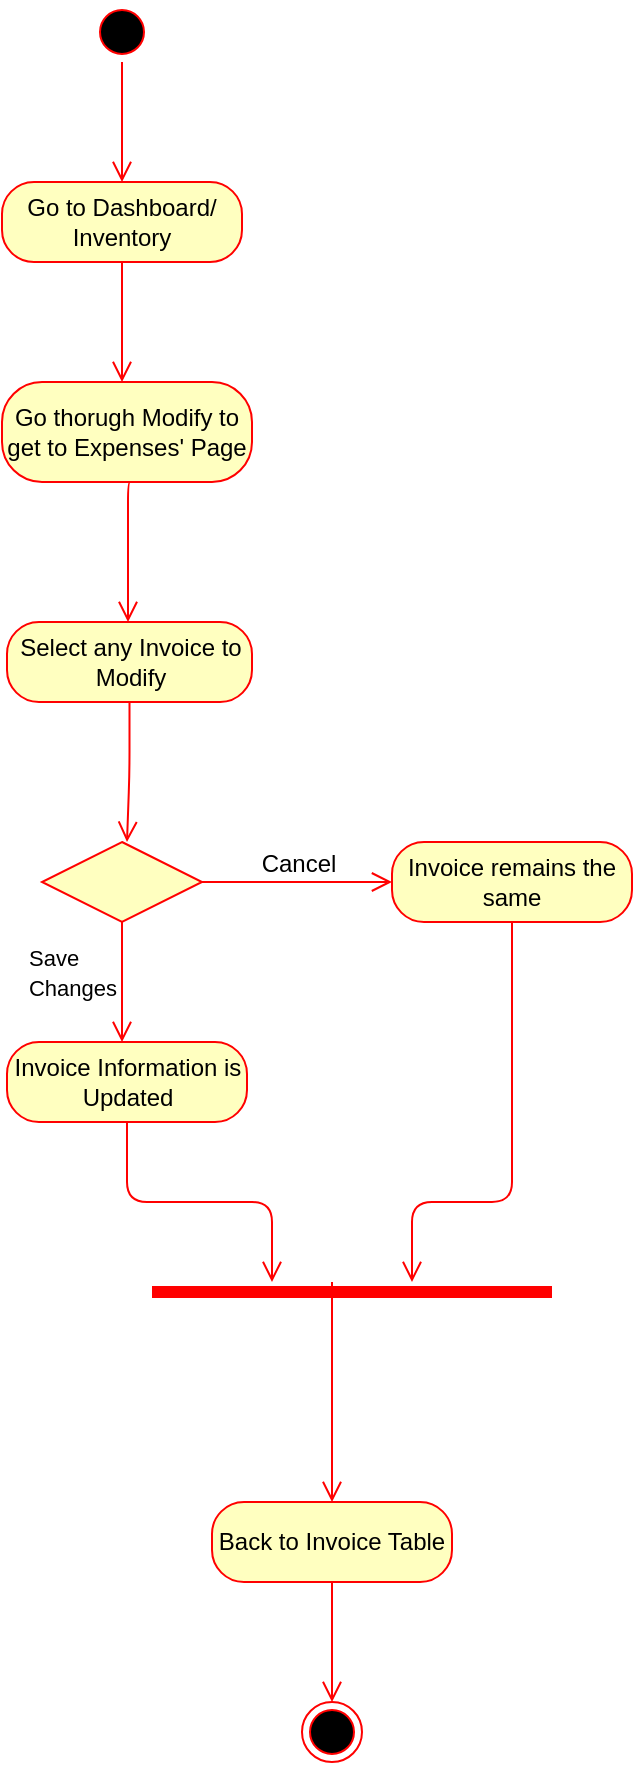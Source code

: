 <mxfile version="13.0.9" type="github">
  <diagram id="uFMswRZj3fjWsmVmXxSW" name="Page-1">
    <mxGraphModel dx="782" dy="469" grid="1" gridSize="10" guides="1" tooltips="1" connect="1" arrows="1" fold="1" page="1" pageScale="1" pageWidth="827" pageHeight="1169" math="0" shadow="0">
      <root>
        <mxCell id="0" />
        <mxCell id="1" parent="0" />
        <mxCell id="Ii1de1Pnvcmps4-ZAxfa-1" value="" style="ellipse;html=1;shape=startState;fillColor=#000000;strokeColor=#ff0000;" vertex="1" parent="1">
          <mxGeometry x="370" y="20" width="30" height="30" as="geometry" />
        </mxCell>
        <mxCell id="Ii1de1Pnvcmps4-ZAxfa-2" value="" style="edgeStyle=orthogonalEdgeStyle;html=1;verticalAlign=bottom;endArrow=open;endSize=8;strokeColor=#ff0000;" edge="1" source="Ii1de1Pnvcmps4-ZAxfa-1" parent="1">
          <mxGeometry relative="1" as="geometry">
            <mxPoint x="385" y="110" as="targetPoint" />
          </mxGeometry>
        </mxCell>
        <mxCell id="Ii1de1Pnvcmps4-ZAxfa-3" value="Go to Dashboard/ Inventory" style="rounded=1;whiteSpace=wrap;html=1;arcSize=40;fontColor=#000000;fillColor=#ffffc0;strokeColor=#ff0000;" vertex="1" parent="1">
          <mxGeometry x="325" y="110" width="120" height="40" as="geometry" />
        </mxCell>
        <mxCell id="Ii1de1Pnvcmps4-ZAxfa-4" value="" style="edgeStyle=orthogonalEdgeStyle;html=1;verticalAlign=bottom;endArrow=open;endSize=8;strokeColor=#ff0000;" edge="1" source="Ii1de1Pnvcmps4-ZAxfa-3" parent="1">
          <mxGeometry relative="1" as="geometry">
            <mxPoint x="385" y="210" as="targetPoint" />
          </mxGeometry>
        </mxCell>
        <mxCell id="Ii1de1Pnvcmps4-ZAxfa-5" value="Go thorugh Modify to get to Expenses&#39; Page" style="rounded=1;whiteSpace=wrap;html=1;arcSize=40;fontColor=#000000;fillColor=#ffffc0;strokeColor=#ff0000;" vertex="1" parent="1">
          <mxGeometry x="325" y="210" width="125" height="50" as="geometry" />
        </mxCell>
        <mxCell id="Ii1de1Pnvcmps4-ZAxfa-7" value="" style="edgeStyle=orthogonalEdgeStyle;html=1;verticalAlign=bottom;endArrow=open;endSize=8;strokeColor=#ff0000;" edge="1" parent="1">
          <mxGeometry relative="1" as="geometry">
            <mxPoint x="388" y="330" as="targetPoint" />
            <mxPoint x="390" y="260" as="sourcePoint" />
            <Array as="points">
              <mxPoint x="388" y="260" />
              <mxPoint x="388" y="290" />
            </Array>
          </mxGeometry>
        </mxCell>
        <mxCell id="Ii1de1Pnvcmps4-ZAxfa-8" value="Select any Invoice to Modify" style="rounded=1;whiteSpace=wrap;html=1;arcSize=40;fontColor=#000000;fillColor=#ffffc0;strokeColor=#ff0000;" vertex="1" parent="1">
          <mxGeometry x="327.5" y="330" width="122.5" height="40" as="geometry" />
        </mxCell>
        <mxCell id="Ii1de1Pnvcmps4-ZAxfa-9" value="" style="edgeStyle=orthogonalEdgeStyle;html=1;verticalAlign=bottom;endArrow=open;endSize=8;strokeColor=#ff0000;" edge="1" source="Ii1de1Pnvcmps4-ZAxfa-8" parent="1">
          <mxGeometry relative="1" as="geometry">
            <mxPoint x="387.5" y="440" as="targetPoint" />
          </mxGeometry>
        </mxCell>
        <mxCell id="Ii1de1Pnvcmps4-ZAxfa-14" value="" style="rhombus;whiteSpace=wrap;html=1;fillColor=#ffffc0;strokeColor=#ff0000;" vertex="1" parent="1">
          <mxGeometry x="345" y="440" width="80" height="40" as="geometry" />
        </mxCell>
        <mxCell id="Ii1de1Pnvcmps4-ZAxfa-15" value="" style="edgeStyle=orthogonalEdgeStyle;html=1;align=left;verticalAlign=bottom;endArrow=open;endSize=8;strokeColor=#ff0000;" edge="1" source="Ii1de1Pnvcmps4-ZAxfa-14" parent="1" target="Ii1de1Pnvcmps4-ZAxfa-23">
          <mxGeometry x="-1" relative="1" as="geometry">
            <mxPoint x="520" y="460" as="targetPoint" />
          </mxGeometry>
        </mxCell>
        <mxCell id="Ii1de1Pnvcmps4-ZAxfa-16" value="" style="edgeStyle=orthogonalEdgeStyle;html=1;align=left;verticalAlign=top;endArrow=open;endSize=8;strokeColor=#ff0000;" edge="1" source="Ii1de1Pnvcmps4-ZAxfa-14" parent="1">
          <mxGeometry x="-1" relative="1" as="geometry">
            <mxPoint x="385" y="540" as="targetPoint" />
            <Array as="points">
              <mxPoint x="385" y="510" />
            </Array>
          </mxGeometry>
        </mxCell>
        <mxCell id="Ii1de1Pnvcmps4-ZAxfa-17" value="&lt;div style=&quot;text-align: left&quot;&gt;&lt;span style=&quot;font-size: 11px ; background-color: rgb(255 , 255 , 255)&quot;&gt;Save&amp;nbsp;&lt;/span&gt;&lt;/div&gt;&lt;div style=&quot;text-align: left&quot;&gt;&lt;span style=&quot;font-size: 11px ; background-color: rgb(255 , 255 , 255)&quot;&gt;Changes&lt;/span&gt;&lt;/div&gt;" style="text;html=1;align=center;verticalAlign=middle;resizable=0;points=[];autosize=1;" vertex="1" parent="1">
          <mxGeometry x="330" y="490" width="60" height="30" as="geometry" />
        </mxCell>
        <mxCell id="Ii1de1Pnvcmps4-ZAxfa-18" value="Cancel" style="text;html=1;align=center;verticalAlign=middle;resizable=0;points=[];autosize=1;" vertex="1" parent="1">
          <mxGeometry x="448" y="441" width="50" height="20" as="geometry" />
        </mxCell>
        <mxCell id="Ii1de1Pnvcmps4-ZAxfa-19" value="Invoice Information is Updated" style="rounded=1;whiteSpace=wrap;html=1;arcSize=40;fontColor=#000000;fillColor=#ffffc0;strokeColor=#ff0000;" vertex="1" parent="1">
          <mxGeometry x="327.5" y="540" width="120" height="40" as="geometry" />
        </mxCell>
        <mxCell id="Ii1de1Pnvcmps4-ZAxfa-20" value="" style="edgeStyle=orthogonalEdgeStyle;html=1;verticalAlign=bottom;endArrow=open;endSize=8;strokeColor=#ff0000;" edge="1" source="Ii1de1Pnvcmps4-ZAxfa-19" parent="1" target="Ii1de1Pnvcmps4-ZAxfa-26">
          <mxGeometry relative="1" as="geometry">
            <mxPoint x="388" y="640" as="targetPoint" />
            <Array as="points">
              <mxPoint x="388" y="620" />
              <mxPoint x="460" y="620" />
            </Array>
          </mxGeometry>
        </mxCell>
        <mxCell id="Ii1de1Pnvcmps4-ZAxfa-23" value="Invoice remains the same" style="rounded=1;whiteSpace=wrap;html=1;arcSize=40;fontColor=#000000;fillColor=#ffffc0;strokeColor=#ff0000;" vertex="1" parent="1">
          <mxGeometry x="520" y="440" width="120" height="40" as="geometry" />
        </mxCell>
        <mxCell id="Ii1de1Pnvcmps4-ZAxfa-24" value="&lt;span style=&quot;color: rgba(0 , 0 , 0 , 0) ; font-family: monospace ; font-size: 0px&quot;&gt;%3CmxGraphModel%3E%3Croot%3E%3CmxCell%20id%3D%220%22%2F%3E%3CmxCell%20id%3D%221%22%20parent%3D%220%22%2F%3E%3CmxCell%20id%3D%222%22%20value%3D%22%22%20style%3D%22edgeStyle%3DorthogonalEdgeStyle%3Bhtml%3D1%3BverticalAlign%3Dbottom%3BendArrow%3Dopen%3BendSize%3D8%3BstrokeColor%3D%23ff0000%3B%22%20edge%3D%221%22%20parent%3D%221%22%3E%3CmxGeometry%20relative%3D%221%22%20as%3D%22geometry%22%3E%3CmxPoint%20x%3D%22387.5%22%20y%3D%22630%22%20as%3D%22targetPoint%22%2F%3E%3CmxPoint%20x%3D%22387.5%22%20y%3D%22580%22%20as%3D%22sourcePoint%22%2F%3E%3C%2FmxGeometry%3E%3C%2FmxCell%3E%3C%2Froot%3E%3C%2FmxGraphModel%3E&lt;/span&gt;" style="text;html=1;align=center;verticalAlign=middle;resizable=0;points=[];autosize=1;" vertex="1" parent="1">
          <mxGeometry x="592" y="576" width="20" height="20" as="geometry" />
        </mxCell>
        <mxCell id="Ii1de1Pnvcmps4-ZAxfa-25" value="" style="edgeStyle=orthogonalEdgeStyle;html=1;verticalAlign=bottom;endArrow=open;endSize=8;strokeColor=#ff0000;exitX=0.5;exitY=1;exitDx=0;exitDy=0;" edge="1" parent="1" source="Ii1de1Pnvcmps4-ZAxfa-23">
          <mxGeometry relative="1" as="geometry">
            <mxPoint x="530" y="660" as="targetPoint" />
            <mxPoint x="397.5" y="590" as="sourcePoint" />
            <Array as="points">
              <mxPoint x="580" y="620" />
              <mxPoint x="530" y="620" />
            </Array>
          </mxGeometry>
        </mxCell>
        <mxCell id="Ii1de1Pnvcmps4-ZAxfa-26" value="" style="shape=line;html=1;strokeWidth=6;strokeColor=#ff0000;" vertex="1" parent="1">
          <mxGeometry x="400" y="660" width="200" height="10" as="geometry" />
        </mxCell>
        <mxCell id="Ii1de1Pnvcmps4-ZAxfa-28" value="" style="edgeStyle=orthogonalEdgeStyle;html=1;verticalAlign=bottom;endArrow=open;endSize=8;strokeColor=#ff0000;" edge="1" parent="1">
          <mxGeometry relative="1" as="geometry">
            <mxPoint x="490" y="770" as="targetPoint" />
            <mxPoint x="490" y="660" as="sourcePoint" />
            <Array as="points">
              <mxPoint x="490" y="730" />
              <mxPoint x="490" y="730" />
            </Array>
          </mxGeometry>
        </mxCell>
        <mxCell id="Ii1de1Pnvcmps4-ZAxfa-29" value="Back to Invoice Table" style="rounded=1;whiteSpace=wrap;html=1;arcSize=40;fontColor=#000000;fillColor=#ffffc0;strokeColor=#ff0000;" vertex="1" parent="1">
          <mxGeometry x="430" y="770" width="120" height="40" as="geometry" />
        </mxCell>
        <mxCell id="Ii1de1Pnvcmps4-ZAxfa-30" value="" style="edgeStyle=orthogonalEdgeStyle;html=1;verticalAlign=bottom;endArrow=open;endSize=8;strokeColor=#ff0000;" edge="1" source="Ii1de1Pnvcmps4-ZAxfa-29" parent="1">
          <mxGeometry relative="1" as="geometry">
            <mxPoint x="490" y="870" as="targetPoint" />
          </mxGeometry>
        </mxCell>
        <mxCell id="Ii1de1Pnvcmps4-ZAxfa-31" value="" style="ellipse;html=1;shape=endState;fillColor=#000000;strokeColor=#ff0000;" vertex="1" parent="1">
          <mxGeometry x="475" y="870" width="30" height="30" as="geometry" />
        </mxCell>
      </root>
    </mxGraphModel>
  </diagram>
</mxfile>
